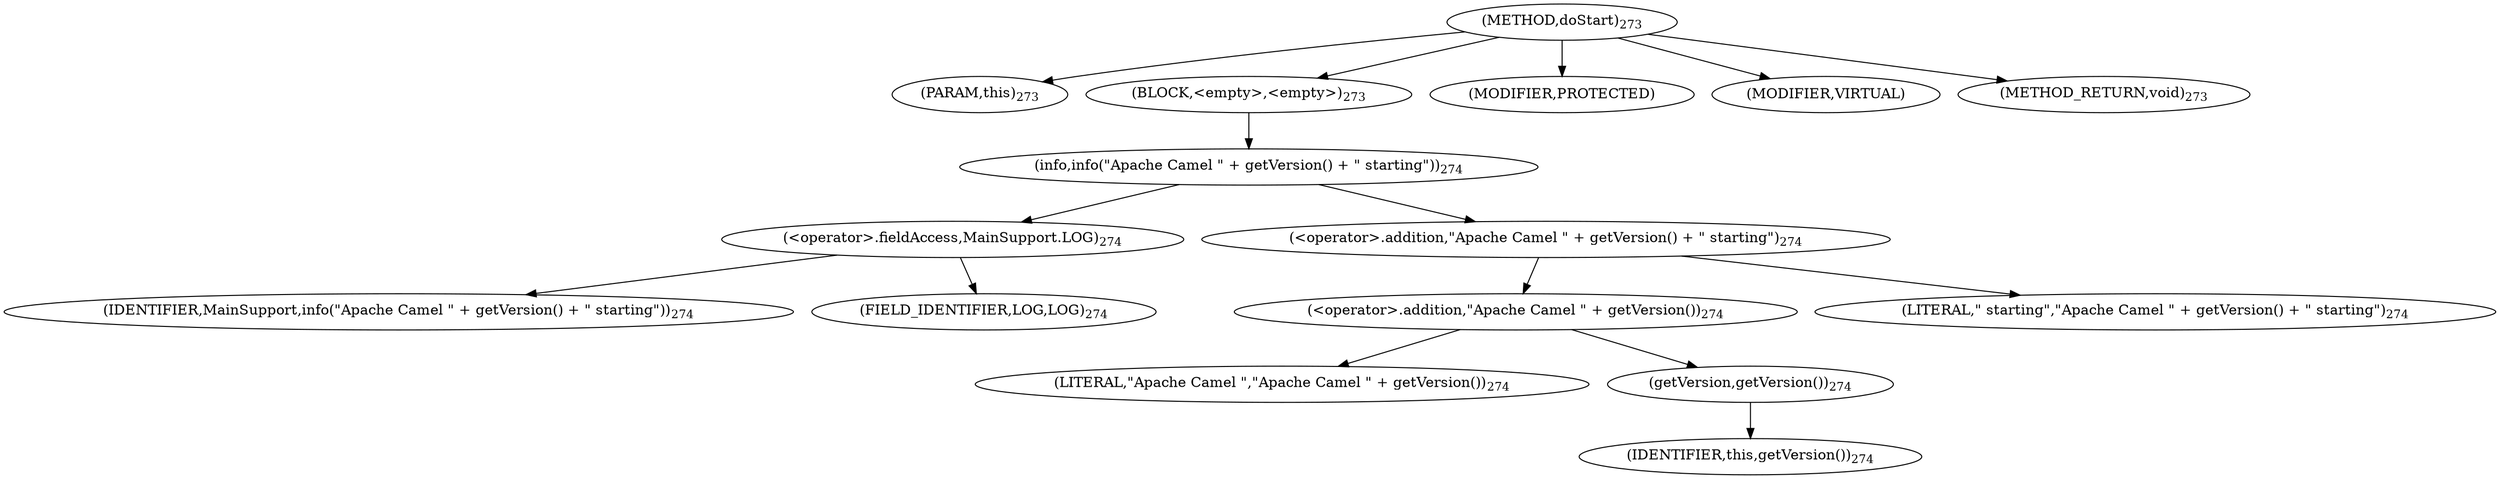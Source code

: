 digraph "doStart" {  
"704" [label = <(METHOD,doStart)<SUB>273</SUB>> ]
"40" [label = <(PARAM,this)<SUB>273</SUB>> ]
"705" [label = <(BLOCK,&lt;empty&gt;,&lt;empty&gt;)<SUB>273</SUB>> ]
"706" [label = <(info,info(&quot;Apache Camel &quot; + getVersion() + &quot; starting&quot;))<SUB>274</SUB>> ]
"707" [label = <(&lt;operator&gt;.fieldAccess,MainSupport.LOG)<SUB>274</SUB>> ]
"708" [label = <(IDENTIFIER,MainSupport,info(&quot;Apache Camel &quot; + getVersion() + &quot; starting&quot;))<SUB>274</SUB>> ]
"709" [label = <(FIELD_IDENTIFIER,LOG,LOG)<SUB>274</SUB>> ]
"710" [label = <(&lt;operator&gt;.addition,&quot;Apache Camel &quot; + getVersion() + &quot; starting&quot;)<SUB>274</SUB>> ]
"711" [label = <(&lt;operator&gt;.addition,&quot;Apache Camel &quot; + getVersion())<SUB>274</SUB>> ]
"712" [label = <(LITERAL,&quot;Apache Camel &quot;,&quot;Apache Camel &quot; + getVersion())<SUB>274</SUB>> ]
"713" [label = <(getVersion,getVersion())<SUB>274</SUB>> ]
"39" [label = <(IDENTIFIER,this,getVersion())<SUB>274</SUB>> ]
"714" [label = <(LITERAL,&quot; starting&quot;,&quot;Apache Camel &quot; + getVersion() + &quot; starting&quot;)<SUB>274</SUB>> ]
"715" [label = <(MODIFIER,PROTECTED)> ]
"716" [label = <(MODIFIER,VIRTUAL)> ]
"717" [label = <(METHOD_RETURN,void)<SUB>273</SUB>> ]
  "704" -> "40" 
  "704" -> "705" 
  "704" -> "715" 
  "704" -> "716" 
  "704" -> "717" 
  "705" -> "706" 
  "706" -> "707" 
  "706" -> "710" 
  "707" -> "708" 
  "707" -> "709" 
  "710" -> "711" 
  "710" -> "714" 
  "711" -> "712" 
  "711" -> "713" 
  "713" -> "39" 
}
